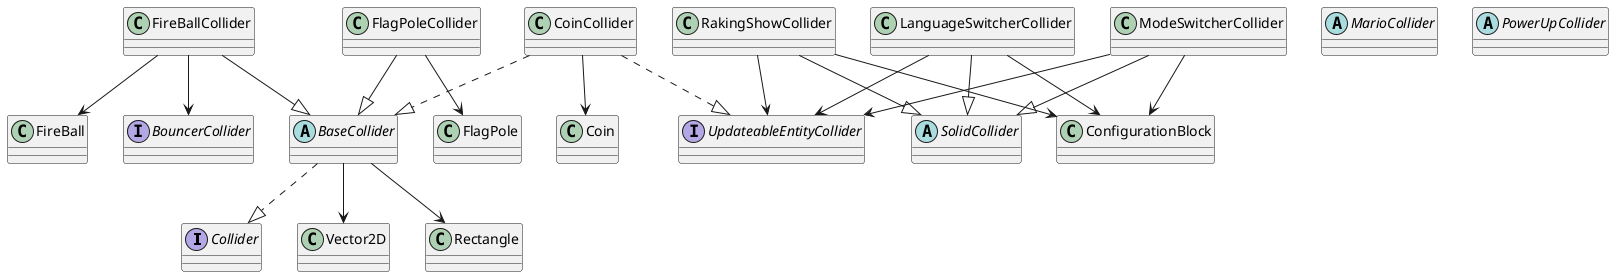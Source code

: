 @startuml

interface Collider
interface UpdateableEntityCollider
interface BouncerCollider

abstract BaseCollider
abstract SolidCollider
abstract MarioCollider
abstract PowerUpCollider

BaseCollider ..|> Collider
BaseCollider --> Vector2D
BaseCollider --> Rectangle

CoinCollider ..|> BaseCollider
CoinCollider ..|> UpdateableEntityCollider
CoinCollider --> Coin

FireBallCollider --|> BaseCollider
FireBallCollider --> BouncerCollider
FireBallCollider --> FireBall

FlagPoleCollider --|> BaseCollider
FlagPoleCollider --> FlagPole

LanguageSwitcherCollider --|> SolidCollider
LanguageSwitcherCollider --> UpdateableEntityCollider
LanguageSwitcherCollider --> ConfigurationBlock

ModeSwitcherCollider --|> SolidCollider
ModeSwitcherCollider --> UpdateableEntityCollider
ModeSwitcherCollider --> ConfigurationBlock

RakingShowCollider --|> SolidCollider
RakingShowCollider --> UpdateableEntityCollider
RakingShowCollider --> ConfigurationBlock

newpage

'Dentro de invisible

DelaterCollider --|> BaseCollider

EmptyBlockCollider --|> SolidCollider
EmptyBlockCollider --> EmptyBlock

GraphicUnloaderCollider --|> BaseCollider

LevelEndCollider --> BaseCollider

LoaderCollider --|> BaseCollider

ScreenBorderCollider --|> BaseCollider
ScreenBorderCollider --> Direction

ScreenDisplacementCollider --|> BaseCollider
ScreenDisplacementCollider --> ScreenBorderCollider
ScreenDisplacementCollider --> LoaderCollider
ScreenDisplacementCollider --> GraphicUnloaderCollider
ScreenDisplacementCollider --> DeleterCollider

newpage

'Dentro de Solids 

BlockCollider --|> SolidCollider
BlockCollider --> Block

BrickCollider --|> SolidCollider
BrickCollider --> Brick

PipeCollider --|> SolidCollider
PipeCollider --> Pipe

QuestionBlockCollider ..|> SolidCollider
QuestionBlockCollider --> UpdateableEntityCollider
QuestionBlockCollider --> QuestionBlock

SolidCollider --|> BaseCollider

newpage

'Dentro de Updateables

'Dentro de UpdateablesEnemies

BuzzyBeetleCollider --|> ShellEnemyCollider
BuzzyBeetleCollider --> BuzzyBeetle

EnemyCollider --|> BaseCollider 
EnemyCollider --> UpdateableEntityCollider

GoombaCollider --|> EnemyCollider
GoombaCollider --> Goomba

KoopaTroopaCollider --|> ShellEnemyCollider
KoopaTroopaCollider --> KoopaTroopa

LakituCollider --|> EnemyCollider
LakituCollider --> Lakitu

SpinyCollider --|> EnemyCollider
SpinyCollider --> Spiny

PiranhaPlantCollider --|> EnemyCollider
PiranhaPlantCollider --> PiranhaPlant

ShellEnemyCollider --|> EnemyCollider

newPage

'Dentro de Mario
interface Prioritizable
interface MarioState

DefaultMarioCollider --|> MarioCollider

FireMarioCollider --|> SuperMarioCollider

SuperMarioCollider --|> MarioCollider

MarioCollider --|> BaseCollider
MarioCollider --> UpdateableEntityCollider
MarioCollider --> Prioritizable
MarioCollider --> Mario
MarioCollider --> MarioCollider
MarioCollider --> MarioState

InvulnerableCollider --|> MarioCollider
InvulnerableCollider --> Mario

StarMarioCollider --|> MarioCollider
StarMarioCollider --> Mario

newPage

'Dentro de PowerUp

FireFlowerCollider --|> PowerUpCollider
FireBallCollider --> FireFlower

GreenMushroomCollider --|> PowerUpCollider
GreenMushroomCollider --> GreenMushroom

SuperMushroomCollider --|> PowerUpCollider 
SuperMushroomCollider --> SuperMushroom

StarCollider --|> PowerUpCollider
StarCollider --> BouncerCollider
StarCollider --> Star

PowerUpCollider --|> BaseCollider 
PowerUpCollider --> UpdateableEntityCollider
PowerUpCollider --> PowerUp

newPage

'Dentro de Updeteables
interface Bouncer
interface UpdateableEntity

BouncerCollider --|> UpdateableEntityCollider
BouncerCollider --> Bouncer

UpdateableEntityCollider --|> Collider
UpdateableEntityCollider --> UpdateableEntity

@enduml